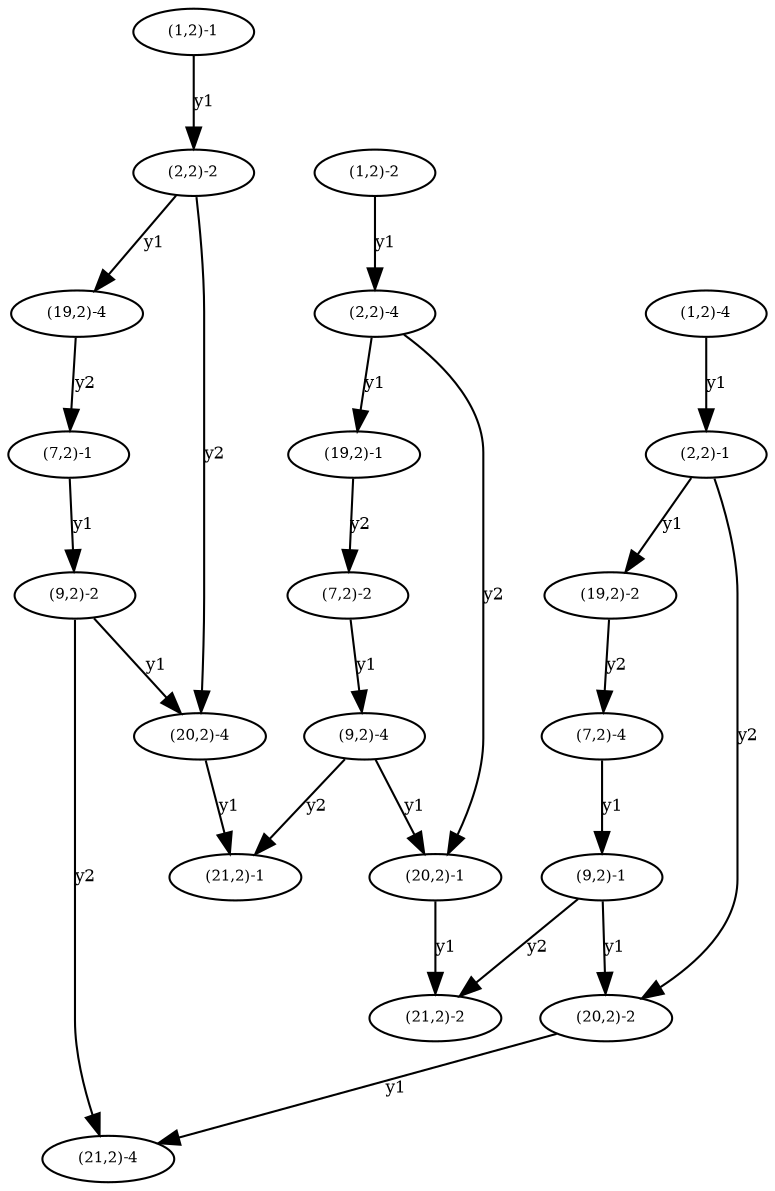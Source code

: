 digraph P12 {
"Hv(1,2)-1" [label="(1,2)-1",fontsize=7,width=.01,height=.01];
"Hv(1,2)-1" -> "Hv(2,2)-2" [label="y1",fontsize=8];
"Hv(1,2)-2" [label="(1,2)-2",fontsize=7,width=.01,height=.01];
"Hv(1,2)-2" -> "Hv(2,2)-4" [label="y1",fontsize=8];
"Hv(1,2)-4" [label="(1,2)-4",fontsize=7,width=.01,height=.01];
"Hv(1,2)-4" -> "Hv(2,2)-1" [label="y1",fontsize=8];
"Hv(2,2)-1" [label="(2,2)-1",fontsize=7,width=.01,height=.01];
"Hv(2,2)-1" -> "Hv(19,2)-2" [label="y1",fontsize=8];
"Hv(2,2)-1" -> "Hv(20,2)-2" [label="y2",fontsize=8];
"Hv(2,2)-2" [label="(2,2)-2",fontsize=7,width=.01,height=.01];
"Hv(2,2)-2" -> "Hv(19,2)-4" [label="y1",fontsize=8];
"Hv(2,2)-2" -> "Hv(20,2)-4" [label="y2",fontsize=8];
"Hv(2,2)-4" [label="(2,2)-4",fontsize=7,width=.01,height=.01];
"Hv(2,2)-4" -> "Hv(19,2)-1" [label="y1",fontsize=8];
"Hv(2,2)-4" -> "Hv(20,2)-1" [label="y2",fontsize=8];
"Hv(7,2)-1" [label="(7,2)-1",fontsize=7,width=.01,height=.01];
"Hv(7,2)-1" -> "Hv(9,2)-2" [label="y1",fontsize=8];
"Hv(7,2)-2" [label="(7,2)-2",fontsize=7,width=.01,height=.01];
"Hv(7,2)-2" -> "Hv(9,2)-4" [label="y1",fontsize=8];
"Hv(7,2)-4" [label="(7,2)-4",fontsize=7,width=.01,height=.01];
"Hv(7,2)-4" -> "Hv(9,2)-1" [label="y1",fontsize=8];
"Hv(9,2)-1" [label="(9,2)-1",fontsize=7,width=.01,height=.01];
"Hv(9,2)-1" -> "Hv(20,2)-2" [label="y1",fontsize=8];
"Hv(9,2)-1" -> "Hv(21,2)-2" [label="y2",fontsize=8];
"Hv(9,2)-2" [label="(9,2)-2",fontsize=7,width=.01,height=.01];
"Hv(9,2)-2" -> "Hv(20,2)-4" [label="y1",fontsize=8];
"Hv(9,2)-2" -> "Hv(21,2)-4" [label="y2",fontsize=8];
"Hv(9,2)-4" [label="(9,2)-4",fontsize=7,width=.01,height=.01];
"Hv(9,2)-4" -> "Hv(20,2)-1" [label="y1",fontsize=8];
"Hv(9,2)-4" -> "Hv(21,2)-1" [label="y2",fontsize=8];
"Hv(19,2)-1" [label="(19,2)-1",fontsize=7,width=.01,height=.01];
"Hv(19,2)-1" -> "Hv(7,2)-2" [label="y2",fontsize=8];
"Hv(19,2)-2" [label="(19,2)-2",fontsize=7,width=.01,height=.01];
"Hv(19,2)-2" -> "Hv(7,2)-4" [label="y2",fontsize=8];
"Hv(19,2)-4" [label="(19,2)-4",fontsize=7,width=.01,height=.01];
"Hv(19,2)-4" -> "Hv(7,2)-1" [label="y2",fontsize=8];
"Hv(20,2)-1" [label="(20,2)-1",fontsize=7,width=.01,height=.01];
"Hv(20,2)-1" -> "Hv(21,2)-2" [label="y1",fontsize=8];
"Hv(20,2)-2" [label="(20,2)-2",fontsize=7,width=.01,height=.01];
"Hv(20,2)-2" -> "Hv(21,2)-4" [label="y1",fontsize=8];
"Hv(20,2)-4" [label="(20,2)-4",fontsize=7,width=.01,height=.01];
"Hv(20,2)-4" -> "Hv(21,2)-1" [label="y1",fontsize=8];
"Hv(21,2)-1" [label="(21,2)-1",fontsize=7,width=.01,height=.01];
"Hv(21,2)-2" [label="(21,2)-2",fontsize=7,width=.01,height=.01];
"Hv(21,2)-4" [label="(21,2)-4",fontsize=7,width=.01,height=.01];}